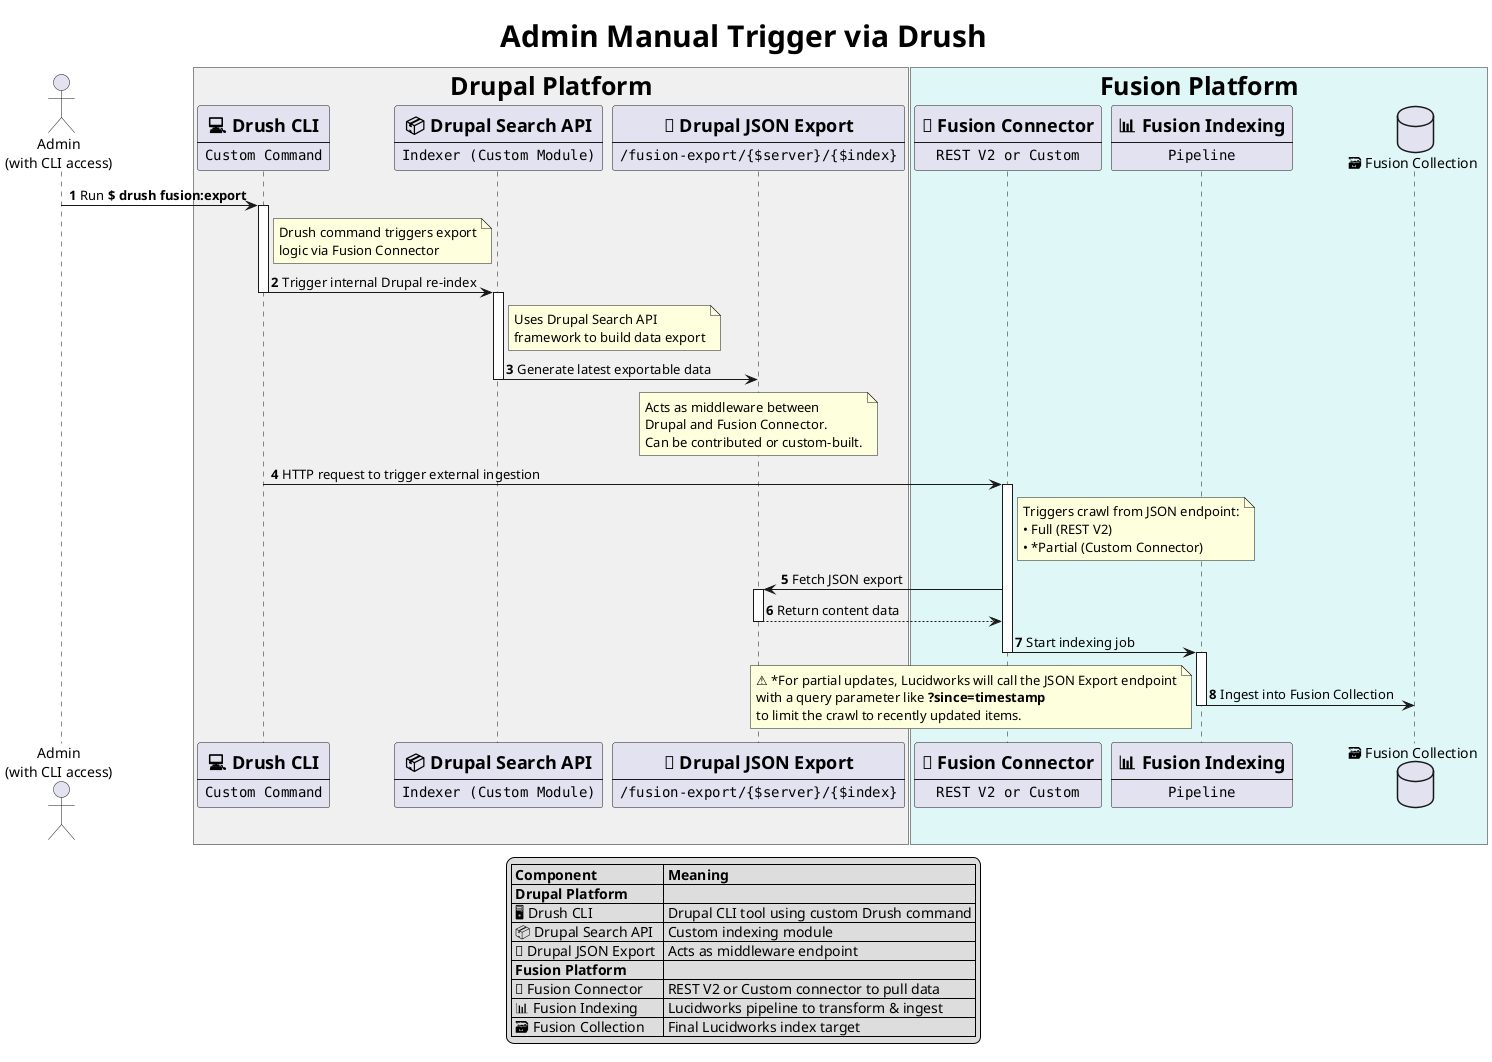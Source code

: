 @startuml

/' 
@id: ING-002
@file: ING-002--admin-cli-drush-trigger.puml
@title: Admin Manual Trigger via Drush
@type: sequence
@description: Shows how a Drupal admin triggers a Fusion indexing job via CLI using a custom Drush command.
@related: ING-001, ING-003, ING-004, ING-005
'/

/'
🛠 Index Trigger Flow (CLI via Drush)

Scenario:
1. Admin runs the `$ drush fusion:export` command from the terminal.
2. Drupal re-indexes content using the Search API and builds the exportable data.
3. Drupal triggers a Fusion connector to ingest tßhe content from the JSON endpoint.
4. Fusion fetches the data, starts the indexing job, and populates the Fusion Collection.

Requirements:
• Use actor for Admin.
• Use participants for Drush CLI, Drupal Search API, Drupal JSON Export, Fusion Connector, Indexing Pipeline, and Fusion Collection.
• Use `as` aliases for clarity.
• Use activation blocks to show processing time.
• Use notes to explain internal logic or optional conditions like partial updates.
• Style via `<style>` block (avoid deprecated `skinparam`).
'/

<style>
  title {
    FontSize 30
  }
  box {
    FontSize 25
    .drupalPlatform {
      BackgroundColor #F0F0F0
    }
    .fusionPlatform {
      BackgroundColor #E0F7F7
    }
  }
</style>

title Admin Manual Trigger via Drush

autonumber
actor "Admin\n(with CLI access)" as AdminCLI

box "Drupal Platform" <<drupalPlatform>>
  participant DrushCLI [
    =💻 Drush CLI
    ----
    ""Custom Command""
  ]
  participant SearchAPI [
    =📦 Drupal Search API
    ----
    ""Indexer (Custom Module)""
  ]
  participant DrupalExport [
    =🔄 Drupal JSON Export
    ----
    ""/fusion-export/{$server}/{$index}""
  ]
end box

box "Fusion Platform" <<fusionPlatform>>
  participant FusionConnector [
    =🔧 Fusion Connector
    ----
    ""REST V2 or Custom""
  ]
  participant IndexingPipeline [
    =📊 Fusion Indexing
    ----
    ""Pipeline""
  ]
  database "🗃️ Fusion Collection" as FusionCollection
end box

AdminCLI -> DrushCLI: Run **$ drush fusion:export**
note right of DrushCLI: Drush command triggers export\nlogic via Fusion Connector
activate DrushCLI
DrushCLI -> SearchAPI: Trigger internal Drupal re-index
deactivate DrushCLI

activate SearchAPI
note right of SearchAPI: Uses Drupal Search API\nframework to build data export
SearchAPI -> DrupalExport: Generate latest exportable data
note over DrupalExport
  Acts as middleware between
  Drupal and Fusion Connector.
  Can be contributed or custom-built.
end note
deactivate SearchAPI

' ✅ Trigger Fusion *after* export is ready
DrushCLI -> FusionConnector: HTTP request to trigger external ingestion

activate FusionConnector
note right of FusionConnector
  Triggers crawl from JSON endpoint:
  • Full (REST V2)
  • *Partial (Custom Connector)
end note
FusionConnector -> DrupalExport: Fetch JSON export
activate DrupalExport
DrupalExport --> FusionConnector: Return content data
deactivate DrupalExport

FusionConnector -> IndexingPipeline: Start indexing job
deactivate FusionConnector

activate IndexingPipeline
IndexingPipeline -> FusionCollection: Ingest into Fusion Collection
deactivate IndexingPipeline

note bottom
  ⚠️ *For partial updates, Lucidworks will call the JSON Export endpoint
  with a query parameter like **?since=timestamp**
  to limit the crawl to recently updated items.
end note

legend bottom
|= Component             |= Meaning |
| **Drupal Platform**    ||
| 🖥️ Drush CLI           | Drupal CLI tool using custom Drush command |
| 📦 Drupal Search API   | Custom indexing module |
| 🔄 Drupal JSON Export  | Acts as middleware endpoint |
| **Fusion Platform**    ||
| 🔧 Fusion Connector    | REST V2 or Custom connector to pull data |
| 📊 Fusion Indexing     | Lucidworks pipeline to transform & ingest |
| 🗃️ Fusion Collection   | Final Lucidworks index target |
endlegend

@enduml
